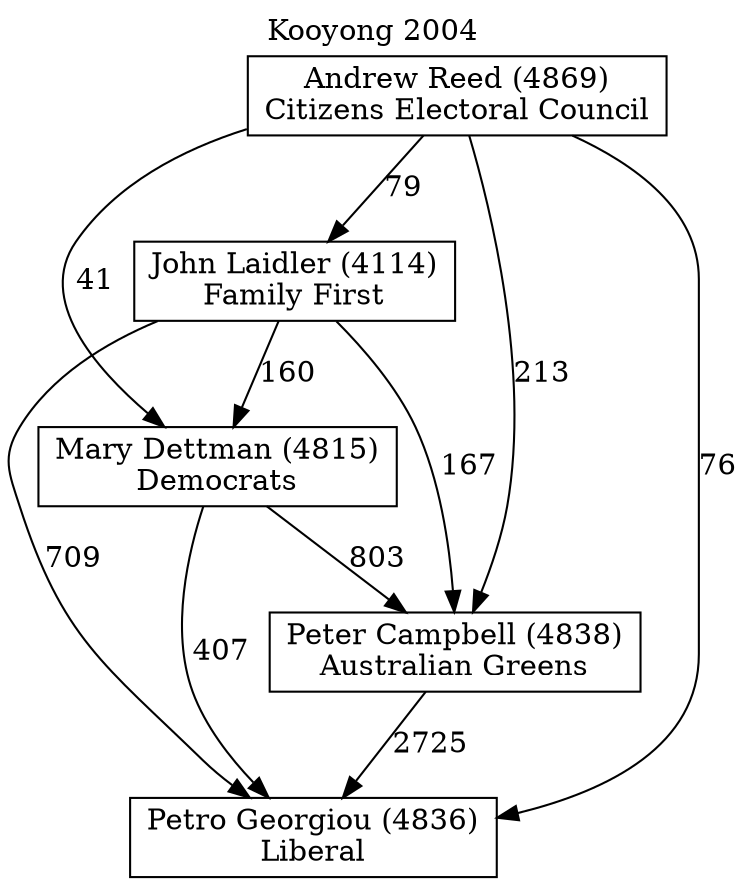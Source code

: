 // House preference flow
digraph "Petro Georgiou (4836)_Kooyong_2004" {
	graph [label="Kooyong 2004" labelloc=t mclimit=10]
	node [shape=box]
	"Petro Georgiou (4836)" [label="Petro Georgiou (4836)
Liberal"]
	"Peter Campbell (4838)" [label="Peter Campbell (4838)
Australian Greens"]
	"Mary Dettman (4815)" [label="Mary Dettman (4815)
Democrats"]
	"John Laidler (4114)" [label="John Laidler (4114)
Family First"]
	"Andrew Reed (4869)" [label="Andrew Reed (4869)
Citizens Electoral Council"]
	"Peter Campbell (4838)" -> "Petro Georgiou (4836)" [label=2725]
	"Mary Dettman (4815)" -> "Peter Campbell (4838)" [label=803]
	"John Laidler (4114)" -> "Mary Dettman (4815)" [label=160]
	"Andrew Reed (4869)" -> "John Laidler (4114)" [label=79]
	"Mary Dettman (4815)" -> "Petro Georgiou (4836)" [label=407]
	"John Laidler (4114)" -> "Petro Georgiou (4836)" [label=709]
	"Andrew Reed (4869)" -> "Petro Georgiou (4836)" [label=76]
	"Andrew Reed (4869)" -> "Mary Dettman (4815)" [label=41]
	"John Laidler (4114)" -> "Peter Campbell (4838)" [label=167]
	"Andrew Reed (4869)" -> "Peter Campbell (4838)" [label=213]
}
